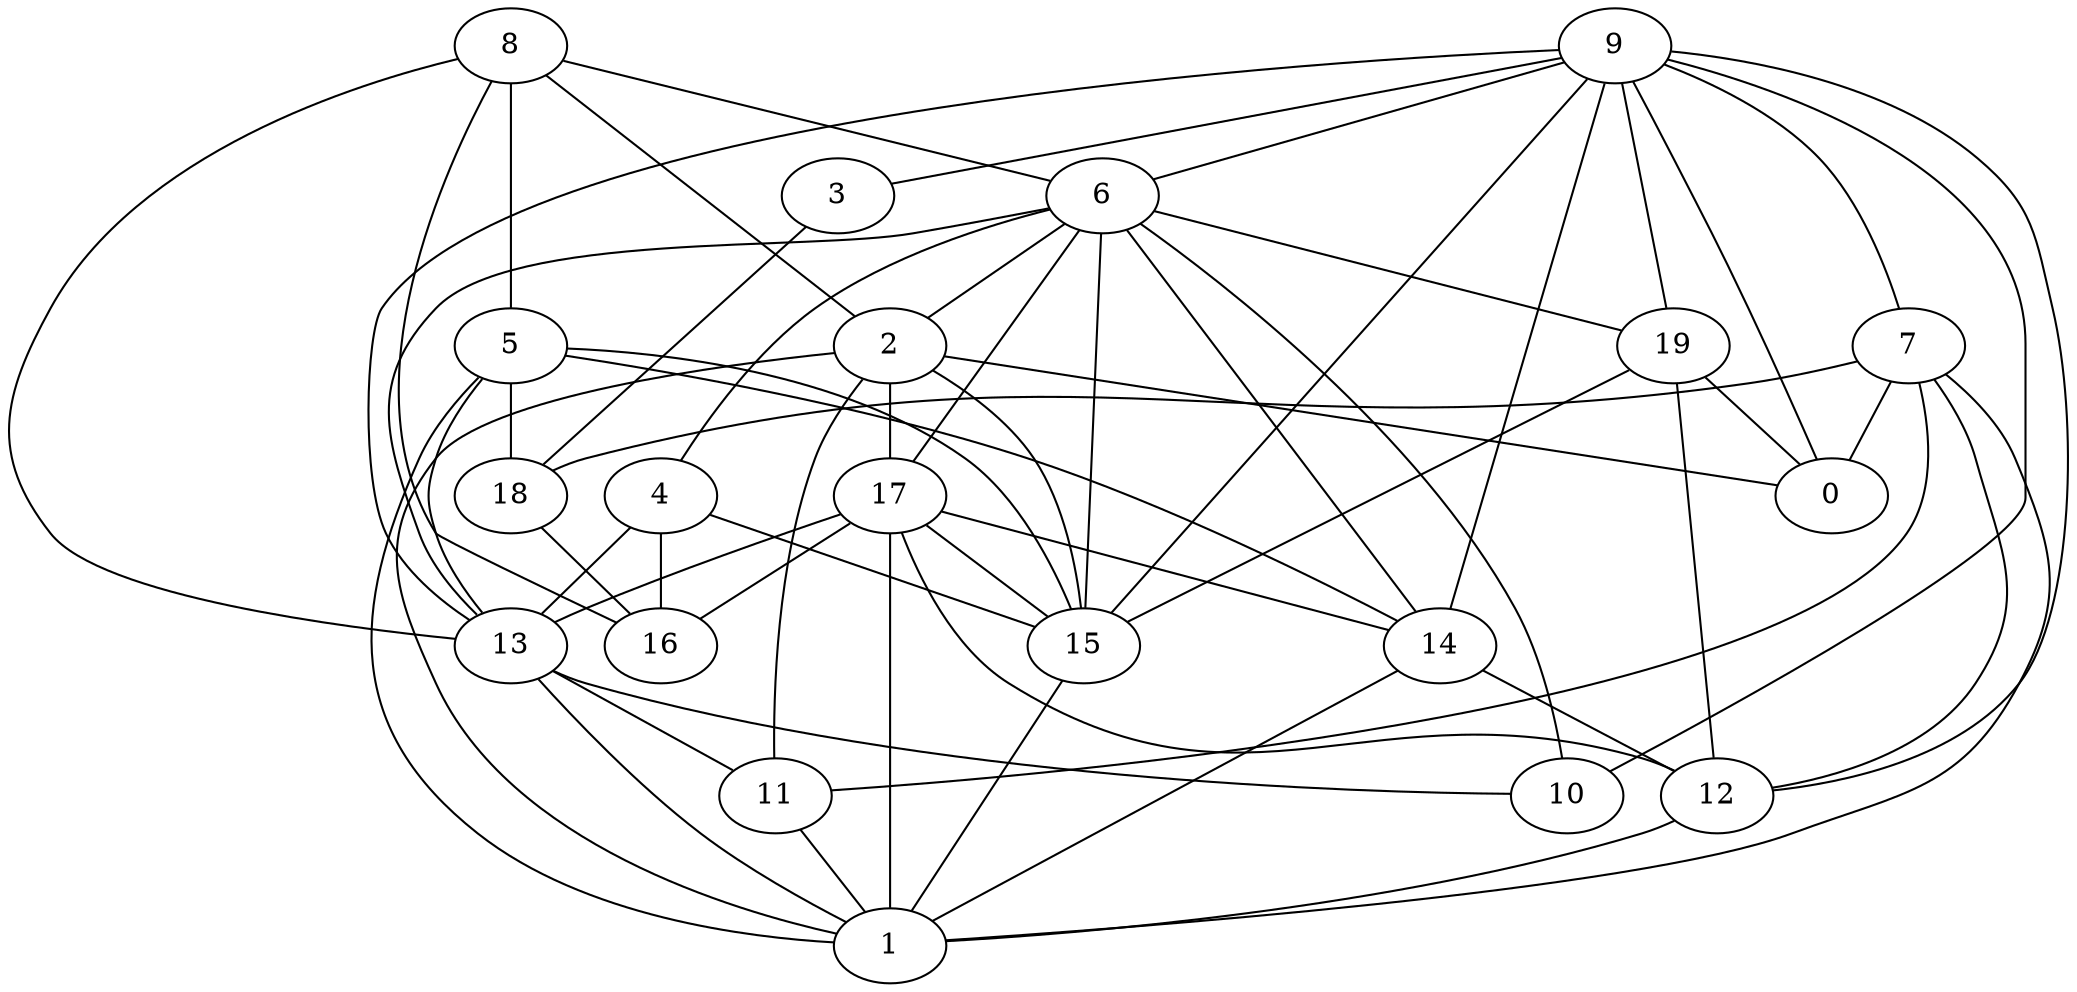digraph GG_graph {

subgraph G_graph {
edge [color = black]
"8" -> "13" [dir = none]
"4" -> "15" [dir = none]
"14" -> "12" [dir = none]
"2" -> "15" [dir = none]
"5" -> "15" [dir = none]
"5" -> "18" [dir = none]
"5" -> "13" [dir = none]
"13" -> "11" [dir = none]
"15" -> "1" [dir = none]
"7" -> "18" [dir = none]
"17" -> "16" [dir = none]
"17" -> "12" [dir = none]
"17" -> "15" [dir = none]
"9" -> "3" [dir = none]
"9" -> "0" [dir = none]
"9" -> "10" [dir = none]
"9" -> "13" [dir = none]
"6" -> "17" [dir = none]
"19" -> "15" [dir = none]
"17" -> "14" [dir = none]
"2" -> "11" [dir = none]
"6" -> "14" [dir = none]
"19" -> "12" [dir = none]
"8" -> "6" [dir = none]
"2" -> "0" [dir = none]
"2" -> "17" [dir = none]
"7" -> "1" [dir = none]
"9" -> "14" [dir = none]
"5" -> "1" [dir = none]
"9" -> "6" [dir = none]
"9" -> "7" [dir = none]
"6" -> "15" [dir = none]
"8" -> "2" [dir = none]
"2" -> "1" [dir = none]
"14" -> "1" [dir = none]
"8" -> "16" [dir = none]
"19" -> "0" [dir = none]
"17" -> "13" [dir = none]
"6" -> "4" [dir = none]
"12" -> "1" [dir = none]
"6" -> "19" [dir = none]
"11" -> "1" [dir = none]
"7" -> "12" [dir = none]
"4" -> "13" [dir = none]
"6" -> "13" [dir = none]
"7" -> "11" [dir = none]
"6" -> "10" [dir = none]
"9" -> "12" [dir = none]
"18" -> "16" [dir = none]
"13" -> "10" [dir = none]
"9" -> "15" [dir = none]
"13" -> "1" [dir = none]
"8" -> "5" [dir = none]
"5" -> "14" [dir = none]
"6" -> "2" [dir = none]
"3" -> "18" [dir = none]
"17" -> "1" [dir = none]
"4" -> "16" [dir = none]
"7" -> "0" [dir = none]
"9" -> "19" [dir = none]
}

}
